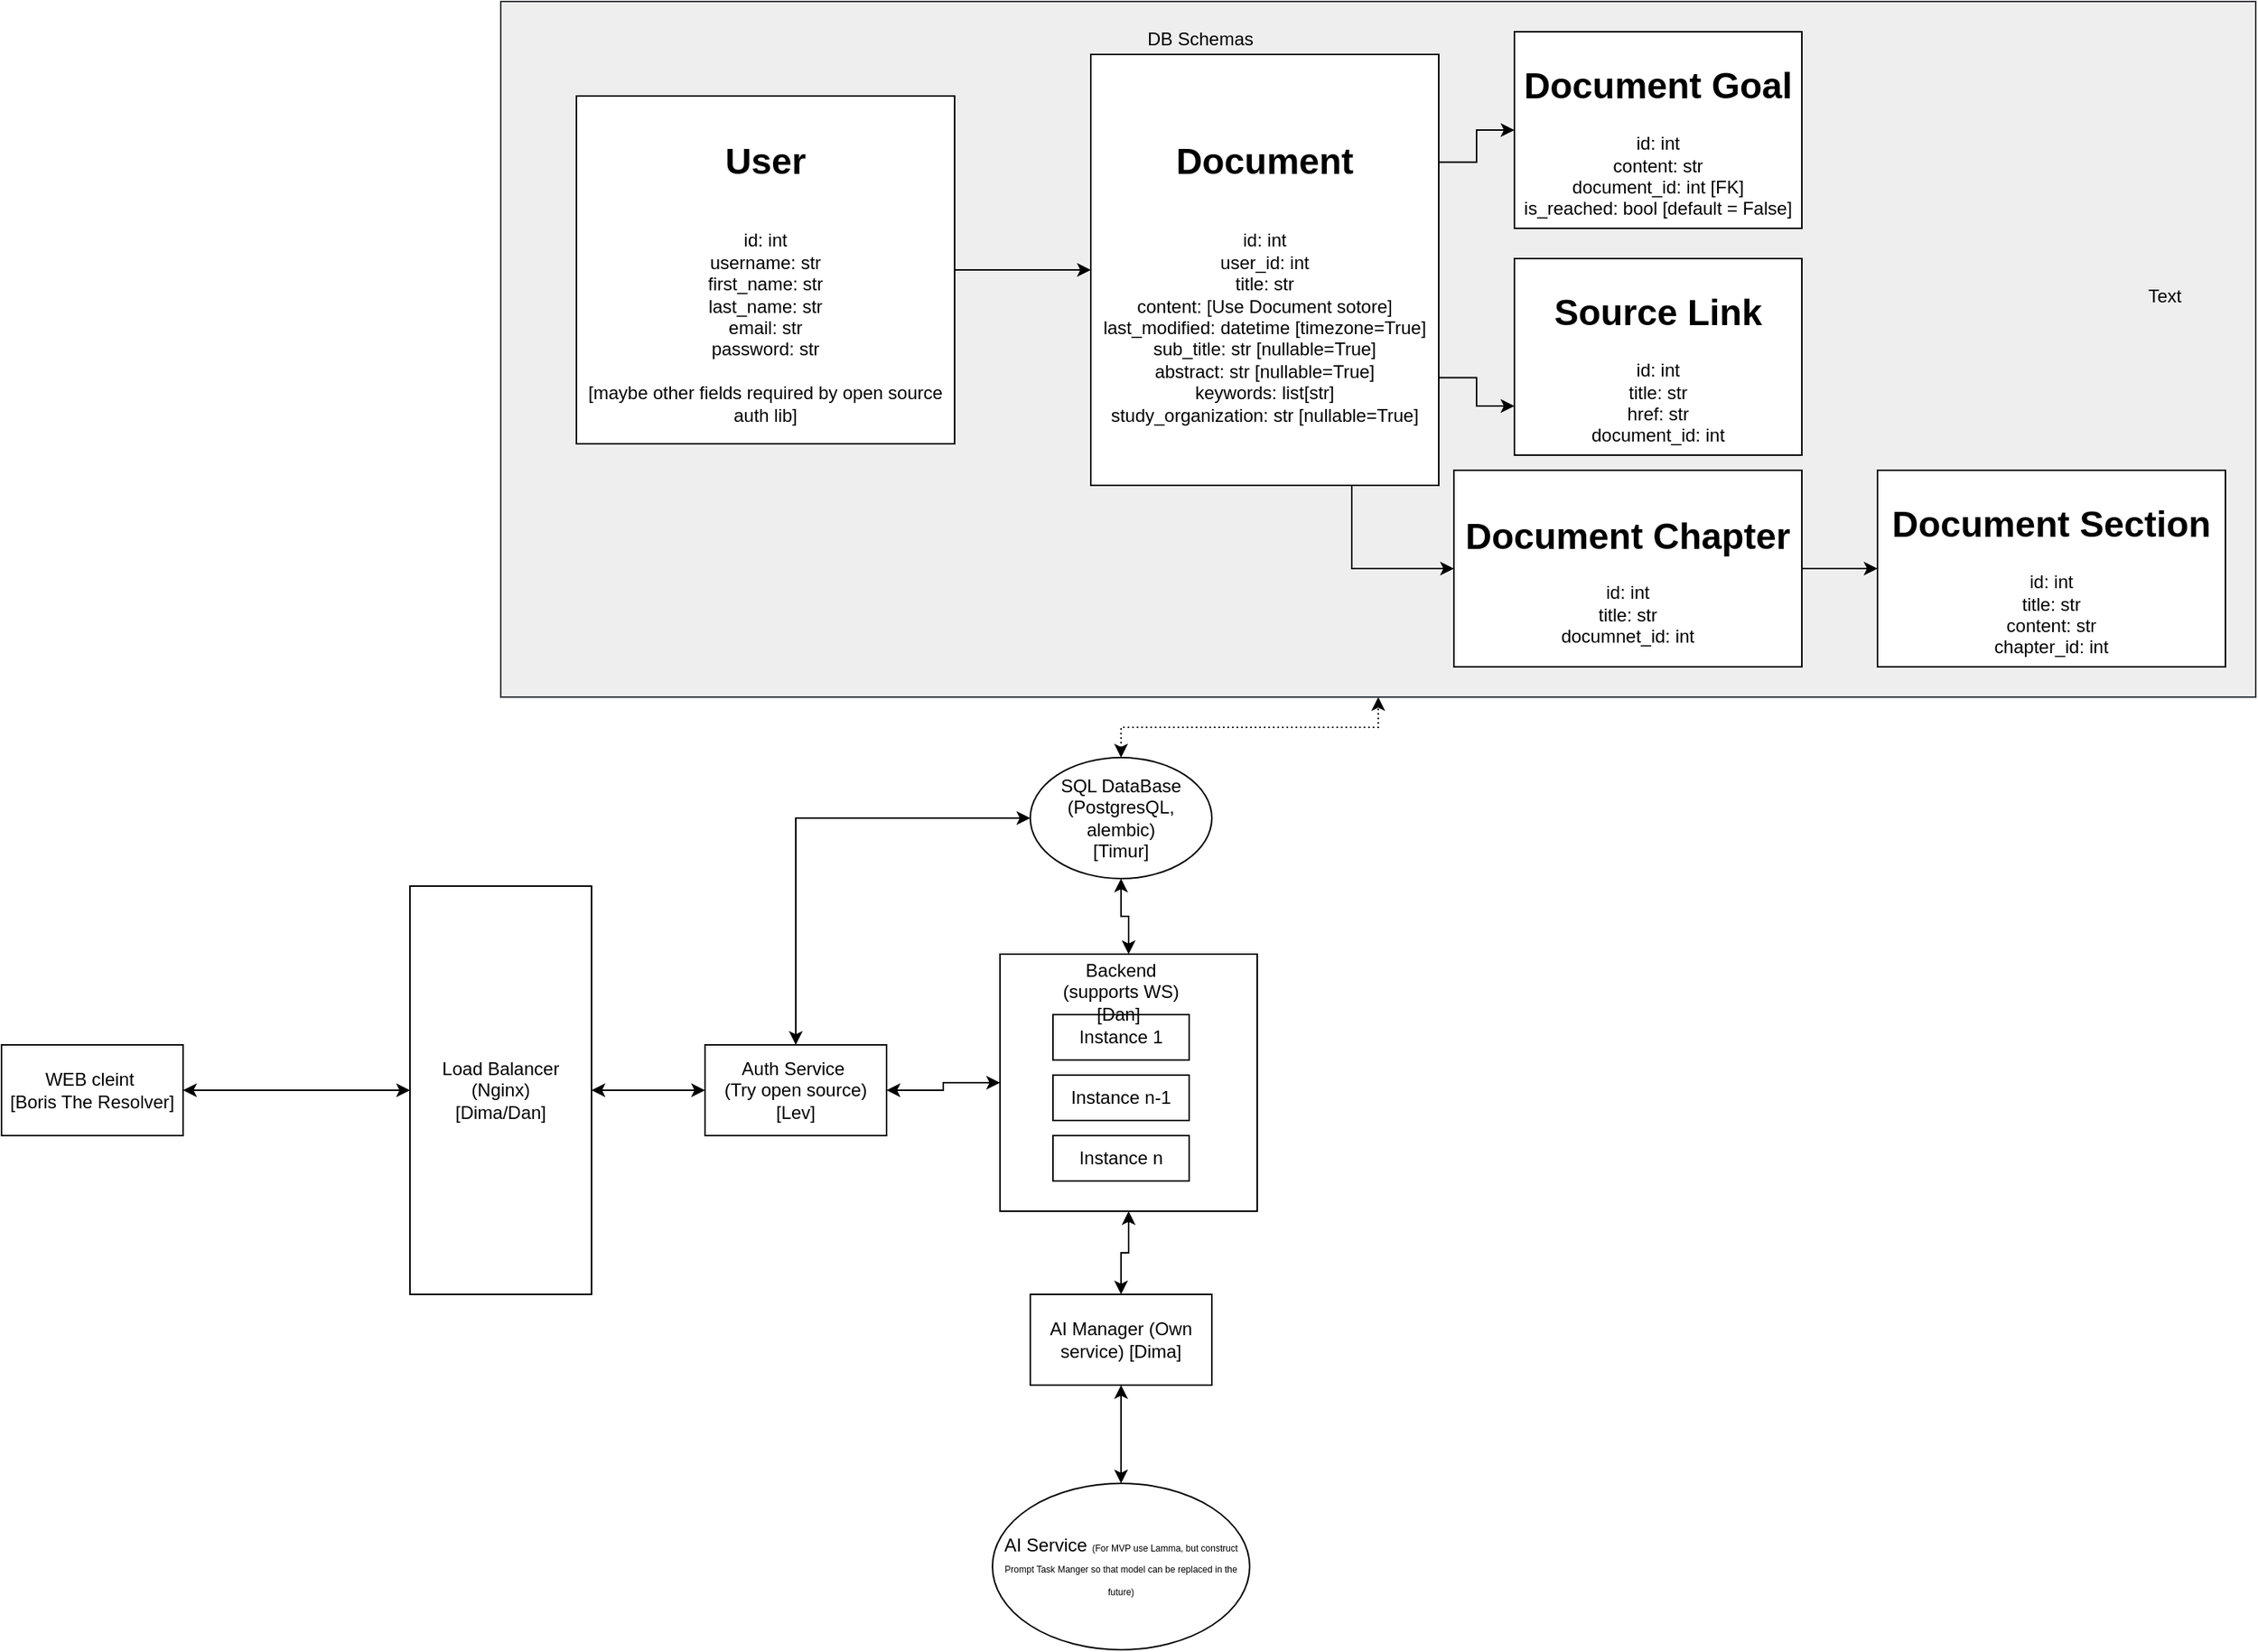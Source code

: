 <mxfile>
    <diagram name="Page-1" id="h3Ih8aylvkIDatr13672">
        <mxGraphModel dx="1207" dy="1563" grid="1" gridSize="10" guides="1" tooltips="1" connect="1" arrows="1" fold="1" page="1" pageScale="1" pageWidth="850" pageHeight="1100" math="0" shadow="0">
            <root>
                <mxCell id="0"/>
                <mxCell id="1" parent="0"/>
                <mxCell id="LrDILUt4F10vicsZ72wK-3" value="AI Service &lt;font style=&quot;font-size: 6px;&quot;&gt;(For MVP use Lamma, but construct Prompt Task Manger so that model can be replaced in the future)&lt;/font&gt;" style="ellipse;whiteSpace=wrap;html=1;" parent="1" vertex="1">
                    <mxGeometry x="555" y="620" width="170" height="110" as="geometry"/>
                </mxCell>
                <mxCell id="LrDILUt4F10vicsZ72wK-13" value="" style="edgeStyle=orthogonalEdgeStyle;rounded=0;orthogonalLoop=1;jettySize=auto;html=1;startArrow=classic;startFill=1;" parent="1" source="LrDILUt4F10vicsZ72wK-4" target="LrDILUt4F10vicsZ72wK-7" edge="1">
                    <mxGeometry relative="1" as="geometry"/>
                </mxCell>
                <mxCell id="LrDILUt4F10vicsZ72wK-4" value="" style="whiteSpace=wrap;html=1;aspect=fixed;" parent="1" vertex="1">
                    <mxGeometry x="560" y="270" width="170" height="170" as="geometry"/>
                </mxCell>
                <mxCell id="LrDILUt4F10vicsZ72wK-15" value="" style="edgeStyle=orthogonalEdgeStyle;rounded=0;orthogonalLoop=1;jettySize=auto;html=1;startArrow=classic;startFill=1;" parent="1" source="LrDILUt4F10vicsZ72wK-6" target="LrDILUt4F10vicsZ72wK-10" edge="1">
                    <mxGeometry relative="1" as="geometry"/>
                </mxCell>
                <mxCell id="LrDILUt4F10vicsZ72wK-6" value="Load Balancer (Nginx)&lt;div&gt;[Dima/Dan]&lt;/div&gt;" style="rounded=0;whiteSpace=wrap;html=1;" parent="1" vertex="1">
                    <mxGeometry x="170" y="225" width="120" height="270" as="geometry"/>
                </mxCell>
                <mxCell id="LrDILUt4F10vicsZ72wK-24" value="" style="edgeStyle=orthogonalEdgeStyle;rounded=0;orthogonalLoop=1;jettySize=auto;html=1;startArrow=classic;startFill=1;dashed=1;dashPattern=1 2;" parent="1" source="LrDILUt4F10vicsZ72wK-7" target="LrDILUt4F10vicsZ72wK-23" edge="1">
                    <mxGeometry relative="1" as="geometry"/>
                </mxCell>
                <mxCell id="LrDILUt4F10vicsZ72wK-7" value="SQL DataBase (PostgresQL, alembic)&lt;div&gt;[Timur]&lt;/div&gt;" style="ellipse;whiteSpace=wrap;html=1;" parent="1" vertex="1">
                    <mxGeometry x="580" y="140" width="120" height="80" as="geometry"/>
                </mxCell>
                <mxCell id="LrDILUt4F10vicsZ72wK-11" value="" style="edgeStyle=orthogonalEdgeStyle;rounded=0;orthogonalLoop=1;jettySize=auto;html=1;startArrow=classic;startFill=1;" parent="1" source="LrDILUt4F10vicsZ72wK-10" target="LrDILUt4F10vicsZ72wK-4" edge="1">
                    <mxGeometry relative="1" as="geometry"/>
                </mxCell>
                <mxCell id="LrDILUt4F10vicsZ72wK-26" style="edgeStyle=orthogonalEdgeStyle;rounded=0;orthogonalLoop=1;jettySize=auto;html=1;exitX=0.5;exitY=0;exitDx=0;exitDy=0;entryX=0;entryY=0.5;entryDx=0;entryDy=0;startArrow=classic;startFill=1;" parent="1" source="LrDILUt4F10vicsZ72wK-10" target="LrDILUt4F10vicsZ72wK-7" edge="1">
                    <mxGeometry relative="1" as="geometry"/>
                </mxCell>
                <mxCell id="LrDILUt4F10vicsZ72wK-10" value="Auth Service&amp;nbsp;&lt;div&gt;(Try open source)&lt;/div&gt;&lt;div&gt;[Lev]&lt;/div&gt;" style="rounded=0;whiteSpace=wrap;html=1;" parent="1" vertex="1">
                    <mxGeometry x="365" y="330" width="120" height="60" as="geometry"/>
                </mxCell>
                <mxCell id="LrDILUt4F10vicsZ72wK-17" style="edgeStyle=orthogonalEdgeStyle;rounded=0;orthogonalLoop=1;jettySize=auto;html=1;exitX=1;exitY=0.5;exitDx=0;exitDy=0;startArrow=classic;startFill=1;" parent="1" source="LrDILUt4F10vicsZ72wK-16" target="LrDILUt4F10vicsZ72wK-6" edge="1">
                    <mxGeometry relative="1" as="geometry"/>
                </mxCell>
                <mxCell id="LrDILUt4F10vicsZ72wK-16" value="WEB cleint&amp;nbsp;&lt;div&gt;[Boris The Resolver]&lt;/div&gt;" style="rounded=0;whiteSpace=wrap;html=1;" parent="1" vertex="1">
                    <mxGeometry x="-100" y="330" width="120" height="60" as="geometry"/>
                </mxCell>
                <mxCell id="LrDILUt4F10vicsZ72wK-21" value="" style="edgeStyle=orthogonalEdgeStyle;rounded=0;orthogonalLoop=1;jettySize=auto;html=1;startArrow=classic;startFill=1;" parent="1" source="LrDILUt4F10vicsZ72wK-19" target="LrDILUt4F10vicsZ72wK-4" edge="1">
                    <mxGeometry relative="1" as="geometry"/>
                </mxCell>
                <mxCell id="LrDILUt4F10vicsZ72wK-22" value="" style="edgeStyle=orthogonalEdgeStyle;rounded=0;orthogonalLoop=1;jettySize=auto;html=1;startArrow=classic;startFill=1;" parent="1" source="LrDILUt4F10vicsZ72wK-19" target="LrDILUt4F10vicsZ72wK-3" edge="1">
                    <mxGeometry relative="1" as="geometry"/>
                </mxCell>
                <mxCell id="LrDILUt4F10vicsZ72wK-19" value="AI Manager (Own service) [Dima]" style="rounded=0;whiteSpace=wrap;html=1;" parent="1" vertex="1">
                    <mxGeometry x="580" y="495" width="120" height="60" as="geometry"/>
                </mxCell>
                <mxCell id="LrDILUt4F10vicsZ72wK-23" value="" style="rounded=0;whiteSpace=wrap;html=1;fillColor=#eeeeee;strokeColor=#36393d;" parent="1" vertex="1">
                    <mxGeometry x="230" y="-360" width="1160" height="460" as="geometry"/>
                </mxCell>
                <mxCell id="LrDILUt4F10vicsZ72wK-35" value="" style="edgeStyle=orthogonalEdgeStyle;rounded=0;orthogonalLoop=1;jettySize=auto;html=1;" parent="1" source="LrDILUt4F10vicsZ72wK-25" target="LrDILUt4F10vicsZ72wK-23" edge="1">
                    <mxGeometry relative="1" as="geometry">
                        <mxPoint x="420" y="-210" as="targetPoint"/>
                        <Array as="points">
                            <mxPoint x="520" y="-220"/>
                            <mxPoint x="520" y="-220"/>
                        </Array>
                    </mxGeometry>
                </mxCell>
                <mxCell id="LrDILUt4F10vicsZ72wK-25" value="&lt;h1&gt;User&lt;/h1&gt;&lt;div&gt;&lt;br&gt;&lt;/div&gt;&lt;div&gt;id: int&lt;/div&gt;&lt;div&gt;username: str&lt;/div&gt;&lt;div&gt;first_name: str&lt;/div&gt;&lt;div&gt;last_name: str&lt;/div&gt;&lt;div&gt;email: str&lt;/div&gt;&lt;div&gt;password: str&lt;/div&gt;&lt;div&gt;&lt;br&gt;&lt;/div&gt;&lt;div&gt;[maybe other fields required by open source auth lib]&lt;/div&gt;" style="rounded=0;whiteSpace=wrap;html=1;" parent="1" vertex="1">
                    <mxGeometry x="280" y="-297.5" width="250" height="230" as="geometry"/>
                </mxCell>
                <mxCell id="LrDILUt4F10vicsZ72wK-27" value="DB Schemas" style="text;html=1;align=center;verticalAlign=middle;whiteSpace=wrap;rounded=0;" parent="1" vertex="1">
                    <mxGeometry x="645" y="-350" width="95" height="30" as="geometry"/>
                </mxCell>
                <mxCell id="LrDILUt4F10vicsZ72wK-41" value="one-to-one" style="edgeStyle=orthogonalEdgeStyle;rounded=0;orthogonalLoop=1;jettySize=auto;html=1;" edge="1" parent="1" target="LrDILUt4F10vicsZ72wK-40">
                    <mxGeometry relative="1" as="geometry">
                        <mxPoint x="721.267" y="-180" as="sourcePoint"/>
                    </mxGeometry>
                </mxCell>
                <mxCell id="LrDILUt4F10vicsZ72wK-36" value="&lt;h1&gt;Document Goal&lt;/h1&gt;&lt;div&gt;id: int&lt;/div&gt;&lt;div&gt;content: str&lt;/div&gt;&lt;div&gt;document_id: int [FK]&lt;/div&gt;&lt;div&gt;is_reached: bool [default = False]&lt;/div&gt;" style="rounded=0;whiteSpace=wrap;html=1;" vertex="1" parent="1">
                    <mxGeometry x="900" y="-340" width="190" height="130" as="geometry"/>
                </mxCell>
                <mxCell id="LmC5ohLQgO_inmb-eVYK-5" style="edgeStyle=orthogonalEdgeStyle;rounded=0;orthogonalLoop=1;jettySize=auto;html=1;exitX=0.75;exitY=1;exitDx=0;exitDy=0;" parent="1" edge="1" target="OmslUc-zT03USrgJnTiK-8" source="LrDILUt4F10vicsZ72wK-40">
                    <mxGeometry relative="1" as="geometry"/>
                </mxCell>
                <mxCell id="LmC5ohLQgO_inmb-eVYK-6" style="edgeStyle=orthogonalEdgeStyle;rounded=0;orthogonalLoop=1;jettySize=auto;html=1;exitX=1;exitY=0.75;exitDx=0;exitDy=0;entryX=0;entryY=0.75;entryDx=0;entryDy=0;" parent="1" edge="1" target="OmslUc-zT03USrgJnTiK-5" source="LrDILUt4F10vicsZ72wK-40">
                    <mxGeometry relative="1" as="geometry"/>
                </mxCell>
                <mxCell id="LmC5ohLQgO_inmb-eVYK-7" style="edgeStyle=orthogonalEdgeStyle;rounded=0;orthogonalLoop=1;jettySize=auto;html=1;exitX=1;exitY=0.25;exitDx=0;exitDy=0;entryX=0;entryY=0.5;entryDx=0;entryDy=0;" parent="1" edge="1" target="LrDILUt4F10vicsZ72wK-36" source="LrDILUt4F10vicsZ72wK-40">
                    <mxGeometry relative="1" as="geometry"/>
                </mxCell>
                <mxCell id="LrDILUt4F10vicsZ72wK-40" value="&lt;h1&gt;Document&lt;/h1&gt;&lt;div&gt;&lt;br&gt;&lt;/div&gt;&lt;div&gt;id: int&lt;/div&gt;&lt;div&gt;user_id: int&lt;/div&gt;&lt;div&gt;title: str&lt;/div&gt;&lt;div&gt;content: [Use Document sotore]&lt;/div&gt;&lt;div&gt;last_modified: datetime [timezone=True]&lt;/div&gt;&lt;div&gt;&lt;div&gt;sub_title: str [nullable=True]&lt;/div&gt;&lt;div&gt;abstract: str&amp;nbsp;&lt;span style=&quot;background-color: transparent; color: light-dark(rgb(0, 0, 0), rgb(255, 255, 255));&quot;&gt;[nullable=True]&lt;/span&gt;&lt;/div&gt;&lt;div&gt;&lt;span style=&quot;background-color: transparent; color: light-dark(rgb(0, 0, 0), rgb(255, 255, 255));&quot;&gt;keywords: list[str]&lt;/span&gt;&lt;/div&gt;&lt;div&gt;study_organization: str&amp;nbsp;&lt;span style=&quot;background-color: transparent; color: light-dark(rgb(0, 0, 0), rgb(255, 255, 255));&quot;&gt;[nullable=True]&lt;/span&gt;&lt;/div&gt;&lt;/div&gt;" style="whiteSpace=wrap;html=1;rounded=0;" vertex="1" parent="1">
                    <mxGeometry x="620" y="-325" width="230" height="285" as="geometry"/>
                </mxCell>
                <mxCell id="OmslUc-zT03USrgJnTiK-1" value="Instance 1" style="rounded=0;whiteSpace=wrap;html=1;" parent="1" vertex="1">
                    <mxGeometry x="595" y="310" width="90" height="30" as="geometry"/>
                </mxCell>
                <mxCell id="OmslUc-zT03USrgJnTiK-2" value="Backend (supports WS)&lt;div&gt;[Dan]&amp;nbsp;&lt;/div&gt;" style="text;html=1;align=center;verticalAlign=middle;whiteSpace=wrap;rounded=0;" parent="1" vertex="1">
                    <mxGeometry x="595" y="280" width="90" height="30" as="geometry"/>
                </mxCell>
                <mxCell id="OmslUc-zT03USrgJnTiK-3" value="Instance n-1" style="rounded=0;whiteSpace=wrap;html=1;" parent="1" vertex="1">
                    <mxGeometry x="595" y="350" width="90" height="30" as="geometry"/>
                </mxCell>
                <mxCell id="OmslUc-zT03USrgJnTiK-4" value="Instance n" style="rounded=0;whiteSpace=wrap;html=1;" parent="1" vertex="1">
                    <mxGeometry x="595" y="390" width="90" height="30" as="geometry"/>
                </mxCell>
                <mxCell id="OmslUc-zT03USrgJnTiK-5" value="&lt;h1&gt;Source Link&lt;/h1&gt;&lt;div&gt;id: int&lt;/div&gt;&lt;div&gt;title: str&lt;/div&gt;&lt;div&gt;href: str&lt;/div&gt;&lt;div&gt;document_id: int&lt;/div&gt;" style="rounded=0;whiteSpace=wrap;html=1;" vertex="1" parent="1">
                    <mxGeometry x="900" y="-190" width="190" height="130" as="geometry"/>
                </mxCell>
                <mxCell id="OmslUc-zT03USrgJnTiK-10" value="" style="edgeStyle=orthogonalEdgeStyle;rounded=0;orthogonalLoop=1;jettySize=auto;html=1;" parent="1" edge="1" target="OmslUc-zT03USrgJnTiK-9" source="OmslUc-zT03USrgJnTiK-8">
                    <mxGeometry relative="1" as="geometry"/>
                </mxCell>
                <mxCell id="OmslUc-zT03USrgJnTiK-8" value="&lt;h1&gt;&lt;span style=&quot;background-color: transparent;&quot;&gt;Document&lt;/span&gt;&amp;nbsp;Chapter&lt;/h1&gt;&lt;div&gt;id: int&lt;/div&gt;&lt;div&gt;title: str&lt;/div&gt;&lt;div&gt;documnet_id: int&lt;/div&gt;" style="rounded=0;whiteSpace=wrap;html=1;" vertex="1" parent="1">
                    <mxGeometry x="860" y="-50" width="230" height="130" as="geometry"/>
                </mxCell>
                <mxCell id="OmslUc-zT03USrgJnTiK-9" value="&lt;h1&gt;Document Section&lt;/h1&gt;&lt;div&gt;id: int&lt;/div&gt;&lt;div&gt;title: str&lt;/div&gt;&lt;div&gt;content: str&lt;/div&gt;&lt;div&gt;chapter_id: int&lt;/div&gt;" style="rounded=0;whiteSpace=wrap;html=1;" vertex="1" parent="1">
                    <mxGeometry x="1140" y="-50" width="230" height="130" as="geometry"/>
                </mxCell>
                <mxCell id="2" value="" style="endArrow=classic;html=1;entryX=0;entryY=0.5;entryDx=0;entryDy=0;exitX=1;exitY=0.5;exitDx=0;exitDy=0;" parent="1" source="LrDILUt4F10vicsZ72wK-25" edge="1" target="LrDILUt4F10vicsZ72wK-40">
                    <mxGeometry width="50" height="50" relative="1" as="geometry">
                        <mxPoint x="500" y="-130" as="sourcePoint"/>
                        <mxPoint x="550" y="-180" as="targetPoint"/>
                    </mxGeometry>
                </mxCell>
                <mxCell id="10" value="Text" style="text;strokeColor=none;align=center;fillColor=none;html=1;verticalAlign=middle;whiteSpace=wrap;rounded=0;" vertex="1" parent="1">
                    <mxGeometry x="1300" y="-180" width="60" height="30" as="geometry"/>
                </mxCell>
            </root>
        </mxGraphModel>
    </diagram>
</mxfile>
